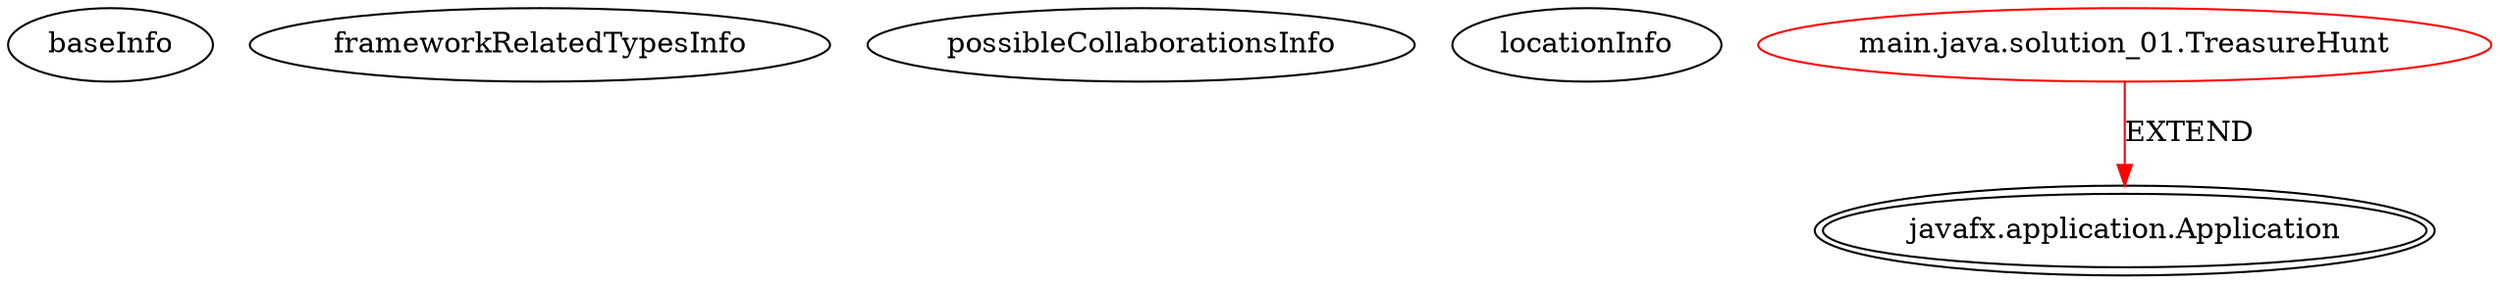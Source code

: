 digraph {
baseInfo[graphId=3803,category="extension_graph",isAnonymous=false,possibleRelation=false]
frameworkRelatedTypesInfo[0="javafx.application.Application"]
possibleCollaborationsInfo[]
locationInfo[projectName="nwaldispuehl-java-introduction-solutions",filePath="/nwaldispuehl-java-introduction-solutions/java-intro-solutions-master/hands_on_examples_sample_implementations/src/main/java/solution_01/TreasureHunt.java",contextSignature="TreasureHunt",graphId="3803"]
0[label="main.java.solution_01.TreasureHunt",vertexType="ROOT_CLIENT_CLASS_DECLARATION",isFrameworkType=false,color=red]
1[label="javafx.application.Application",vertexType="FRAMEWORK_CLASS_TYPE",isFrameworkType=true,peripheries=2]
0->1[label="EXTEND",color=red]
}

